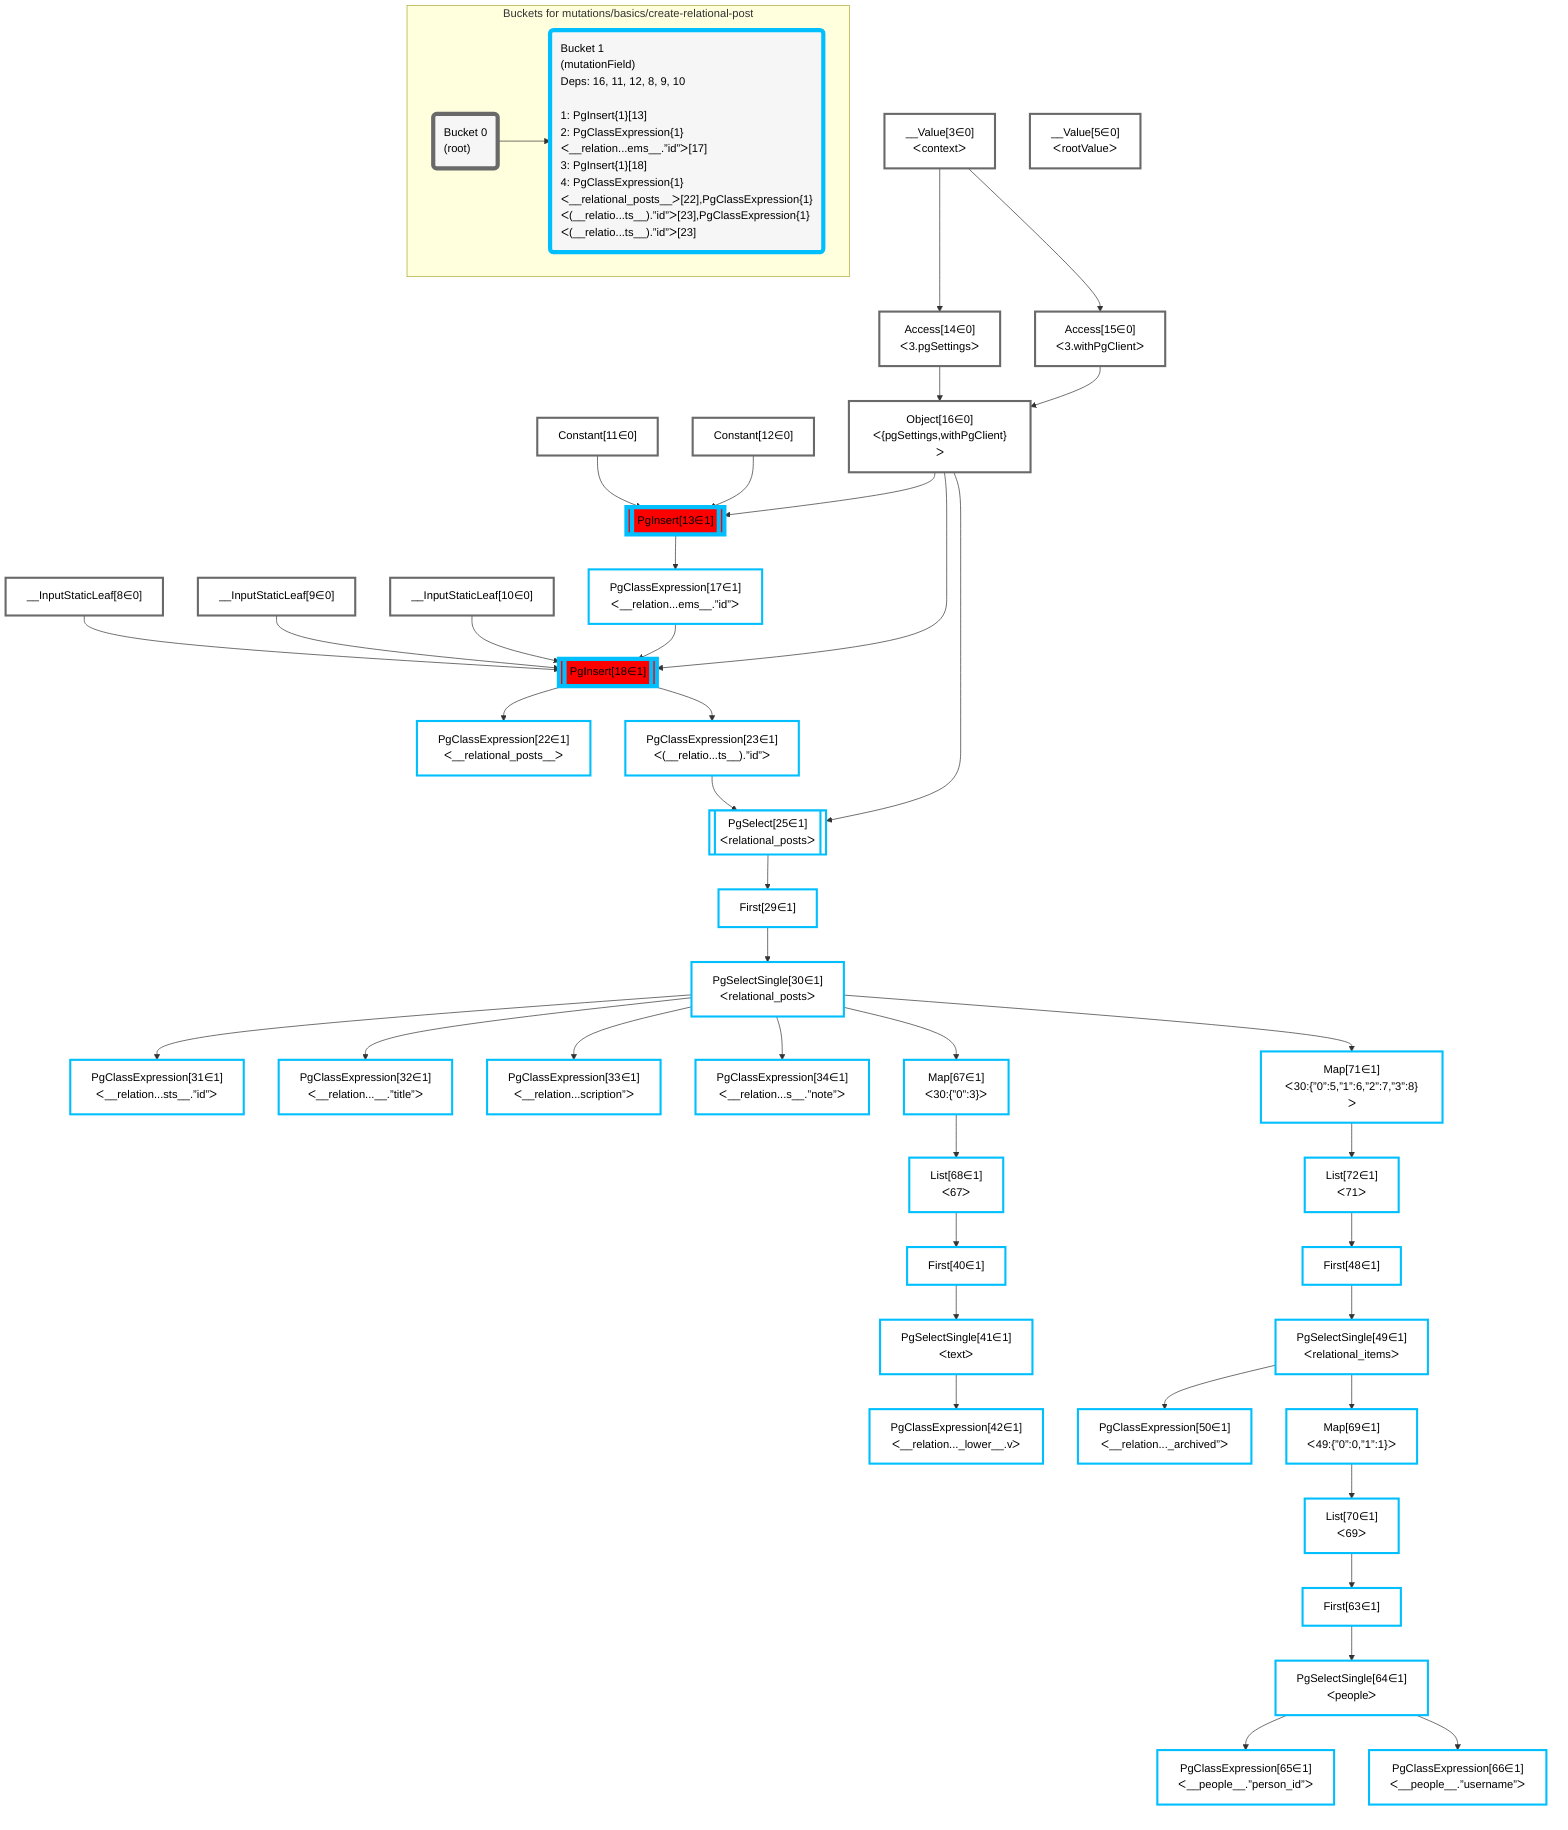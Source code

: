 graph TD
    classDef path fill:#eee,stroke:#000,color:#000
    classDef plan fill:#fff,stroke-width:3px,color:#000
    classDef itemplan fill:#fff,stroke-width:6px,color:#000
    classDef sideeffectplan fill:#f00,stroke-width:6px,color:#000
    classDef bucket fill:#f6f6f6,color:#000,stroke-width:6px,text-align:left


    %% define steps
    __Value3["__Value[3∈0]<br />ᐸcontextᐳ"]:::plan
    __Value5["__Value[5∈0]<br />ᐸrootValueᐳ"]:::plan
    __InputStaticLeaf8["__InputStaticLeaf[8∈0]"]:::plan
    __InputStaticLeaf9["__InputStaticLeaf[9∈0]"]:::plan
    __InputStaticLeaf10["__InputStaticLeaf[10∈0]"]:::plan
    Constant11["Constant[11∈0]"]:::plan
    Constant12["Constant[12∈0]"]:::plan
    Access14["Access[14∈0]<br />ᐸ3.pgSettingsᐳ"]:::plan
    Access15["Access[15∈0]<br />ᐸ3.withPgClientᐳ"]:::plan
    Object16["Object[16∈0]<br />ᐸ{pgSettings,withPgClient}ᐳ"]:::plan
    PgInsert13[["PgInsert[13∈1]"]]:::sideeffectplan
    PgClassExpression17["PgClassExpression[17∈1]<br />ᐸ__relation...ems__.”id”ᐳ"]:::plan
    PgInsert18[["PgInsert[18∈1]"]]:::sideeffectplan
    PgClassExpression22["PgClassExpression[22∈1]<br />ᐸ__relational_posts__ᐳ"]:::plan
    PgClassExpression23["PgClassExpression[23∈1]<br />ᐸ(__relatio...ts__).”id”ᐳ"]:::plan
    PgSelect25[["PgSelect[25∈1]<br />ᐸrelational_postsᐳ"]]:::plan
    First29["First[29∈1]"]:::plan
    PgSelectSingle30["PgSelectSingle[30∈1]<br />ᐸrelational_postsᐳ"]:::plan
    PgClassExpression31["PgClassExpression[31∈1]<br />ᐸ__relation...sts__.”id”ᐳ"]:::plan
    PgClassExpression32["PgClassExpression[32∈1]<br />ᐸ__relation...__.”title”ᐳ"]:::plan
    PgClassExpression33["PgClassExpression[33∈1]<br />ᐸ__relation...scription”ᐳ"]:::plan
    PgClassExpression34["PgClassExpression[34∈1]<br />ᐸ__relation...s__.”note”ᐳ"]:::plan
    Map67["Map[67∈1]<br />ᐸ30:{”0”:3}ᐳ"]:::plan
    List68["List[68∈1]<br />ᐸ67ᐳ"]:::plan
    First40["First[40∈1]"]:::plan
    PgSelectSingle41["PgSelectSingle[41∈1]<br />ᐸtextᐳ"]:::plan
    PgClassExpression42["PgClassExpression[42∈1]<br />ᐸ__relation..._lower__.vᐳ"]:::plan
    Map71["Map[71∈1]<br />ᐸ30:{”0”:5,”1”:6,”2”:7,”3”:8}ᐳ"]:::plan
    List72["List[72∈1]<br />ᐸ71ᐳ"]:::plan
    First48["First[48∈1]"]:::plan
    PgSelectSingle49["PgSelectSingle[49∈1]<br />ᐸrelational_itemsᐳ"]:::plan
    PgClassExpression50["PgClassExpression[50∈1]<br />ᐸ__relation..._archived”ᐳ"]:::plan
    Map69["Map[69∈1]<br />ᐸ49:{”0”:0,”1”:1}ᐳ"]:::plan
    List70["List[70∈1]<br />ᐸ69ᐳ"]:::plan
    First63["First[63∈1]"]:::plan
    PgSelectSingle64["PgSelectSingle[64∈1]<br />ᐸpeopleᐳ"]:::plan
    PgClassExpression65["PgClassExpression[65∈1]<br />ᐸ__people__.”person_id”ᐳ"]:::plan
    PgClassExpression66["PgClassExpression[66∈1]<br />ᐸ__people__.”username”ᐳ"]:::plan

    %% plan dependencies
    __Value3 --> Access14
    __Value3 --> Access15
    Access14 & Access15 --> Object16
    Object16 & Constant11 & Constant12 --> PgInsert13
    PgInsert13 --> PgClassExpression17
    Object16 & PgClassExpression17 & __InputStaticLeaf8 & __InputStaticLeaf9 & __InputStaticLeaf10 --> PgInsert18
    PgInsert18 --> PgClassExpression22
    PgInsert18 --> PgClassExpression23
    Object16 & PgClassExpression23 --> PgSelect25
    PgSelect25 --> First29
    First29 --> PgSelectSingle30
    PgSelectSingle30 --> PgClassExpression31
    PgSelectSingle30 --> PgClassExpression32
    PgSelectSingle30 --> PgClassExpression33
    PgSelectSingle30 --> PgClassExpression34
    PgSelectSingle30 --> Map67
    Map67 --> List68
    List68 --> First40
    First40 --> PgSelectSingle41
    PgSelectSingle41 --> PgClassExpression42
    PgSelectSingle30 --> Map71
    Map71 --> List72
    List72 --> First48
    First48 --> PgSelectSingle49
    PgSelectSingle49 --> PgClassExpression50
    PgSelectSingle49 --> Map69
    Map69 --> List70
    List70 --> First63
    First63 --> PgSelectSingle64
    PgSelectSingle64 --> PgClassExpression65
    PgSelectSingle64 --> PgClassExpression66

    subgraph "Buckets for mutations/basics/create-relational-post"
    Bucket0("Bucket 0<br />(root)"):::bucket
    classDef bucket0 stroke:#696969
    class Bucket0,__Value3,__Value5,__InputStaticLeaf8,__InputStaticLeaf9,__InputStaticLeaf10,Constant11,Constant12,Access14,Access15,Object16 bucket0
    Bucket1("Bucket 1<br />(mutationField)<br />Deps: 16, 11, 12, 8, 9, 10<br /><br />1: PgInsert{1}[13]<br />2: PgClassExpression{1}ᐸ__relation...ems__.”id”ᐳ[17]<br />3: PgInsert{1}[18]<br />4: PgClassExpression{1}ᐸ__relational_posts__ᐳ[22],PgClassExpression{1}ᐸ(__relatio...ts__).”id”ᐳ[23],PgClassExpression{1}ᐸ(__relatio...ts__).”id”ᐳ[23]"):::bucket
    classDef bucket1 stroke:#00bfff
    class Bucket1,PgInsert13,PgClassExpression17,PgInsert18,PgClassExpression22,PgClassExpression23,PgSelect25,First29,PgSelectSingle30,PgClassExpression31,PgClassExpression32,PgClassExpression33,PgClassExpression34,First40,PgSelectSingle41,PgClassExpression42,First48,PgSelectSingle49,PgClassExpression50,First63,PgSelectSingle64,PgClassExpression65,PgClassExpression66,Map67,List68,Map69,List70,Map71,List72 bucket1
    Bucket0 --> Bucket1
    end